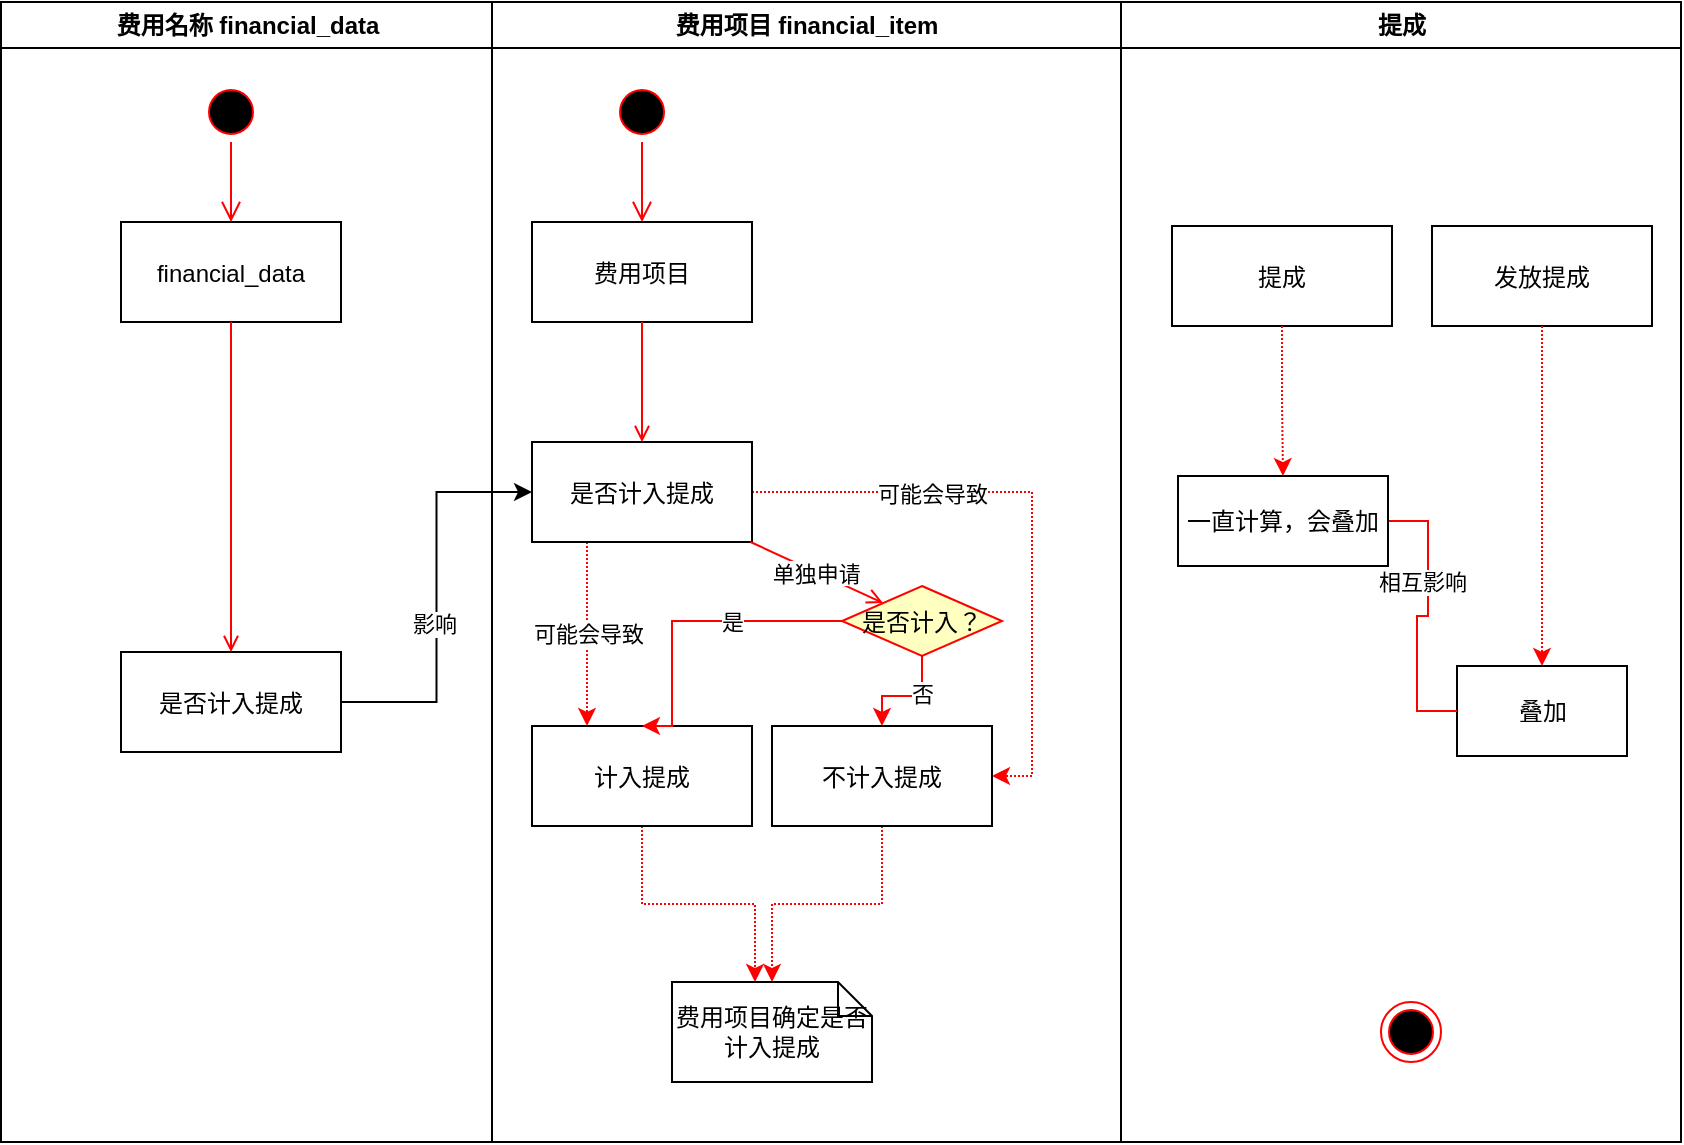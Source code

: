 <mxfile version="13.6.9" type="github">
  <diagram name="Page-1" id="e7e014a7-5840-1c2e-5031-d8a46d1fe8dd">
    <mxGraphModel dx="719" dy="471" grid="1" gridSize="10" guides="1" tooltips="1" connect="1" arrows="1" fold="1" page="1" pageScale="1" pageWidth="1169" pageHeight="826" background="#ffffff" math="0" shadow="0">
      <root>
        <mxCell id="0" />
        <mxCell id="1" parent="0" />
        <mxCell id="2" value="费用名称 financial_data" style="swimlane;whiteSpace=wrap" parent="1" vertex="1">
          <mxGeometry x="164.5" y="128" width="245.5" height="570" as="geometry" />
        </mxCell>
        <mxCell id="5" value="" style="ellipse;shape=startState;fillColor=#000000;strokeColor=#ff0000;" parent="2" vertex="1">
          <mxGeometry x="100" y="40" width="30" height="30" as="geometry" />
        </mxCell>
        <mxCell id="6" value="" style="edgeStyle=elbowEdgeStyle;elbow=horizontal;verticalAlign=bottom;endArrow=open;endSize=8;strokeColor=#FF0000;endFill=1;rounded=0" parent="2" source="5" target="7" edge="1">
          <mxGeometry x="100" y="40" as="geometry">
            <mxPoint x="115" y="110" as="targetPoint" />
          </mxGeometry>
        </mxCell>
        <mxCell id="7" value="financial_data" style="" parent="2" vertex="1">
          <mxGeometry x="60" y="110" width="110" height="50" as="geometry" />
        </mxCell>
        <mxCell id="10" value="是否计入提成" style="" parent="2" vertex="1">
          <mxGeometry x="60" y="325" width="110" height="50" as="geometry" />
        </mxCell>
        <mxCell id="11" value="" style="endArrow=open;strokeColor=#FF0000;endFill=1;rounded=0;exitX=0.5;exitY=1;exitDx=0;exitDy=0;" parent="2" source="7" target="10" edge="1">
          <mxGeometry relative="1" as="geometry">
            <mxPoint x="115" y="270" as="sourcePoint" />
          </mxGeometry>
        </mxCell>
        <mxCell id="3" value="费用项目 financial_item" style="swimlane;whiteSpace=wrap" parent="1" vertex="1">
          <mxGeometry x="410" y="128" width="314.5" height="570" as="geometry" />
        </mxCell>
        <mxCell id="13" value="" style="ellipse;shape=startState;fillColor=#000000;strokeColor=#ff0000;" parent="3" vertex="1">
          <mxGeometry x="60" y="40" width="30" height="30" as="geometry" />
        </mxCell>
        <mxCell id="14" value="" style="edgeStyle=elbowEdgeStyle;elbow=horizontal;verticalAlign=bottom;endArrow=open;endSize=8;strokeColor=#FF0000;endFill=1;rounded=0" parent="3" source="13" target="15" edge="1">
          <mxGeometry x="40" y="20" as="geometry">
            <mxPoint x="55" y="90" as="targetPoint" />
          </mxGeometry>
        </mxCell>
        <mxCell id="15" value="费用项目" style="" parent="3" vertex="1">
          <mxGeometry x="20" y="110" width="110" height="50" as="geometry" />
        </mxCell>
        <mxCell id="AOcDzKrCe6sRBoyhd5j--49" value="可能会导致" style="edgeStyle=orthogonalEdgeStyle;rounded=0;orthogonalLoop=1;jettySize=auto;html=1;exitX=0.25;exitY=1;exitDx=0;exitDy=0;entryX=0.25;entryY=0;entryDx=0;entryDy=0;strokeColor=#FF0000;dashed=1;dashPattern=1 1;" edge="1" parent="3" source="16" target="18">
          <mxGeometry relative="1" as="geometry" />
        </mxCell>
        <mxCell id="AOcDzKrCe6sRBoyhd5j--50" style="edgeStyle=orthogonalEdgeStyle;rounded=0;orthogonalLoop=1;jettySize=auto;html=1;exitX=1;exitY=0.5;exitDx=0;exitDy=0;entryX=1;entryY=0.5;entryDx=0;entryDy=0;dashed=1;dashPattern=1 1;strokeColor=#FF0000;" edge="1" parent="3" source="16" target="30">
          <mxGeometry relative="1" as="geometry" />
        </mxCell>
        <mxCell id="AOcDzKrCe6sRBoyhd5j--51" value="可能会导致" style="edgeLabel;html=1;align=center;verticalAlign=middle;resizable=0;points=[];" vertex="1" connectable="0" parent="AOcDzKrCe6sRBoyhd5j--50">
          <mxGeometry x="-0.404" y="-1" relative="1" as="geometry">
            <mxPoint as="offset" />
          </mxGeometry>
        </mxCell>
        <mxCell id="16" value="是否计入提成" style="" parent="3" vertex="1">
          <mxGeometry x="20" y="220" width="110" height="50" as="geometry" />
        </mxCell>
        <mxCell id="17" value="" style="endArrow=open;strokeColor=#FF0000;endFill=1;rounded=0" parent="3" source="15" target="16" edge="1">
          <mxGeometry relative="1" as="geometry" />
        </mxCell>
        <mxCell id="AOcDzKrCe6sRBoyhd5j--52" style="edgeStyle=orthogonalEdgeStyle;rounded=0;orthogonalLoop=1;jettySize=auto;html=1;exitX=0.5;exitY=1;exitDx=0;exitDy=0;entryX=0;entryY=0;entryDx=41.5;entryDy=0;entryPerimeter=0;dashed=1;dashPattern=1 1;strokeColor=#FF0000;" edge="1" parent="3" source="18" target="31">
          <mxGeometry relative="1" as="geometry" />
        </mxCell>
        <mxCell id="18" value="计入提成" style="" parent="3" vertex="1">
          <mxGeometry x="20" y="362" width="110" height="50" as="geometry" />
        </mxCell>
        <mxCell id="AOcDzKrCe6sRBoyhd5j--46" value="是" style="edgeStyle=orthogonalEdgeStyle;rounded=0;orthogonalLoop=1;jettySize=auto;html=1;exitX=0;exitY=0.5;exitDx=0;exitDy=0;entryX=0.5;entryY=0;entryDx=0;entryDy=0;strokeColor=#FF0000;" edge="1" parent="3" source="21" target="18">
          <mxGeometry x="-0.279" relative="1" as="geometry">
            <Array as="points">
              <mxPoint x="90" y="310" />
              <mxPoint x="90" y="362" />
            </Array>
            <mxPoint as="offset" />
          </mxGeometry>
        </mxCell>
        <mxCell id="AOcDzKrCe6sRBoyhd5j--47" style="edgeStyle=orthogonalEdgeStyle;rounded=0;orthogonalLoop=1;jettySize=auto;html=1;exitX=0.5;exitY=1;exitDx=0;exitDy=0;entryX=0.5;entryY=0;entryDx=0;entryDy=0;strokeColor=#FF0000;" edge="1" parent="3" source="21" target="30">
          <mxGeometry relative="1" as="geometry" />
        </mxCell>
        <mxCell id="AOcDzKrCe6sRBoyhd5j--48" value="否" style="edgeLabel;html=1;align=center;verticalAlign=middle;resizable=0;points=[];" vertex="1" connectable="0" parent="AOcDzKrCe6sRBoyhd5j--47">
          <mxGeometry x="-0.268" y="-1" relative="1" as="geometry">
            <mxPoint as="offset" />
          </mxGeometry>
        </mxCell>
        <mxCell id="21" value="是否计入？" style="rhombus;fillColor=#ffffc0;strokeColor=#ff0000;" parent="3" vertex="1">
          <mxGeometry x="175" y="292" width="80" height="35" as="geometry" />
        </mxCell>
        <mxCell id="24" value="单独申请" style="endArrow=open;strokeColor=#FF0000;endFill=1;rounded=0" parent="3" source="16" target="21" edge="1">
          <mxGeometry relative="1" as="geometry" />
        </mxCell>
        <mxCell id="AOcDzKrCe6sRBoyhd5j--55" style="edgeStyle=orthogonalEdgeStyle;rounded=0;orthogonalLoop=1;jettySize=auto;html=1;exitX=0.5;exitY=1;exitDx=0;exitDy=0;entryX=0.5;entryY=0;entryDx=0;entryDy=0;entryPerimeter=0;dashed=1;dashPattern=1 1;strokeColor=#FF0000;" edge="1" parent="3" source="30" target="31">
          <mxGeometry relative="1" as="geometry" />
        </mxCell>
        <mxCell id="30" value="不计入提成" style="" parent="3" vertex="1">
          <mxGeometry x="140" y="362" width="110" height="50" as="geometry" />
        </mxCell>
        <mxCell id="31" value="费用项目确定是否计入提成" style="shape=note;whiteSpace=wrap;size=17" parent="3" vertex="1">
          <mxGeometry x="90" y="490" width="100" height="50" as="geometry" />
        </mxCell>
        <mxCell id="4" value="提成" style="swimlane;whiteSpace=wrap" parent="1" vertex="1">
          <mxGeometry x="724.5" y="128" width="280" height="570" as="geometry" />
        </mxCell>
        <mxCell id="38" value="" style="ellipse;shape=endState;fillColor=#000000;strokeColor=#ff0000" parent="4" vertex="1">
          <mxGeometry x="130" y="500" width="30" height="30" as="geometry" />
        </mxCell>
        <mxCell id="AOcDzKrCe6sRBoyhd5j--56" value="提成" style="" vertex="1" parent="4">
          <mxGeometry x="25.5" y="112" width="110" height="50" as="geometry" />
        </mxCell>
        <mxCell id="AOcDzKrCe6sRBoyhd5j--57" value="发放提成" style="" vertex="1" parent="4">
          <mxGeometry x="155.5" y="112" width="110" height="50" as="geometry" />
        </mxCell>
        <mxCell id="AOcDzKrCe6sRBoyhd5j--60" value="叠加" style="whiteSpace=wrap;html=1;" vertex="1" parent="4">
          <mxGeometry x="168" y="332" width="85" height="45" as="geometry" />
        </mxCell>
        <mxCell id="AOcDzKrCe6sRBoyhd5j--61" value="" style="edgeStyle=orthogonalEdgeStyle;rounded=0;orthogonalLoop=1;jettySize=auto;html=1;dashed=1;dashPattern=1 1;strokeColor=#FF0000;" edge="1" parent="4" source="AOcDzKrCe6sRBoyhd5j--57" target="AOcDzKrCe6sRBoyhd5j--60">
          <mxGeometry relative="1" as="geometry" />
        </mxCell>
        <mxCell id="AOcDzKrCe6sRBoyhd5j--44" style="edgeStyle=orthogonalEdgeStyle;rounded=0;orthogonalLoop=1;jettySize=auto;html=1;exitX=1;exitY=0.5;exitDx=0;exitDy=0;entryX=0;entryY=0.5;entryDx=0;entryDy=0;" edge="1" parent="1" source="10" target="16">
          <mxGeometry relative="1" as="geometry" />
        </mxCell>
        <mxCell id="AOcDzKrCe6sRBoyhd5j--45" value="影响" style="edgeLabel;html=1;align=center;verticalAlign=middle;resizable=0;points=[];" vertex="1" connectable="0" parent="AOcDzKrCe6sRBoyhd5j--44">
          <mxGeometry x="-0.134" y="2" relative="1" as="geometry">
            <mxPoint as="offset" />
          </mxGeometry>
        </mxCell>
        <mxCell id="AOcDzKrCe6sRBoyhd5j--62" style="edgeStyle=orthogonalEdgeStyle;rounded=0;orthogonalLoop=1;jettySize=auto;html=1;exitX=1;exitY=0.5;exitDx=0;exitDy=0;entryX=0;entryY=0.5;entryDx=0;entryDy=0;strokeColor=#FF0000;endArrow=none;endFill=0;" edge="1" parent="1" source="AOcDzKrCe6sRBoyhd5j--58" target="AOcDzKrCe6sRBoyhd5j--60">
          <mxGeometry relative="1" as="geometry" />
        </mxCell>
        <mxCell id="AOcDzKrCe6sRBoyhd5j--63" value="相互影响" style="edgeLabel;html=1;align=center;verticalAlign=middle;resizable=0;points=[];" vertex="1" connectable="0" parent="AOcDzKrCe6sRBoyhd5j--62">
          <mxGeometry x="-0.286" y="-3" relative="1" as="geometry">
            <mxPoint as="offset" />
          </mxGeometry>
        </mxCell>
        <mxCell id="AOcDzKrCe6sRBoyhd5j--58" value="一直计算，会叠加" style="whiteSpace=wrap;html=1;" vertex="1" parent="1">
          <mxGeometry x="753" y="365" width="105" height="45" as="geometry" />
        </mxCell>
        <mxCell id="AOcDzKrCe6sRBoyhd5j--59" value="" style="edgeStyle=orthogonalEdgeStyle;rounded=0;orthogonalLoop=1;jettySize=auto;html=1;dashed=1;dashPattern=1 1;strokeColor=#FF0000;" edge="1" parent="1" source="AOcDzKrCe6sRBoyhd5j--56" target="AOcDzKrCe6sRBoyhd5j--58">
          <mxGeometry relative="1" as="geometry" />
        </mxCell>
      </root>
    </mxGraphModel>
  </diagram>
</mxfile>
